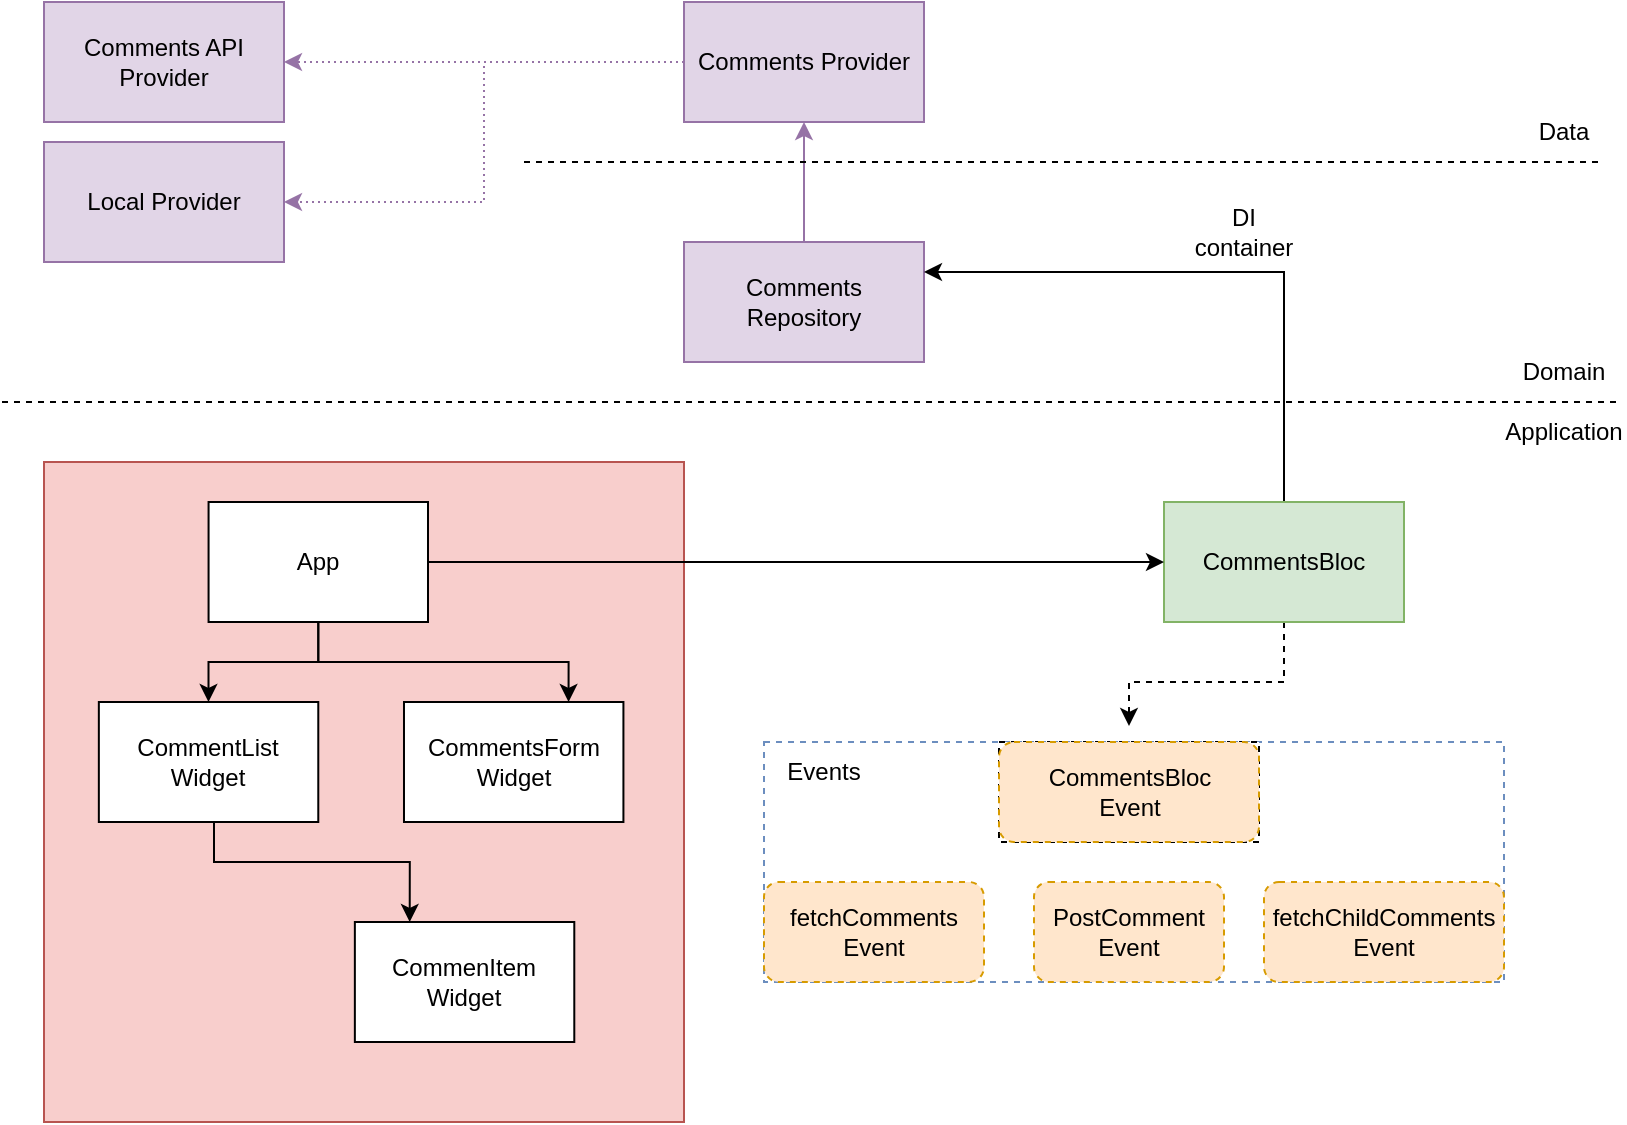 <mxfile version="22.1.7" type="device">
  <diagram name="arch" id="9HMnmeB9WhVcvfuiyfoF">
    <mxGraphModel dx="956" dy="527" grid="1" gridSize="10" guides="1" tooltips="1" connect="1" arrows="1" fold="1" page="1" pageScale="1" pageWidth="827" pageHeight="1169" math="0" shadow="0">
      <root>
        <mxCell id="0" />
        <mxCell id="1" parent="0" />
        <mxCell id="GXDX8FVF6B_m3XHVoOnM-18" value="" style="group;fillColor=#f8cecc;strokeColor=#b85450;" parent="1" vertex="1" connectable="0">
          <mxGeometry x="30" y="260" width="320" height="330" as="geometry" />
        </mxCell>
        <mxCell id="O7poqQPwFZiRwluWmVQs-13" style="edgeStyle=orthogonalEdgeStyle;rounded=0;orthogonalLoop=1;jettySize=auto;html=1;entryX=0.25;entryY=0;entryDx=0;entryDy=0;" edge="1" parent="GXDX8FVF6B_m3XHVoOnM-18" source="GXDX8FVF6B_m3XHVoOnM-9" target="GXDX8FVF6B_m3XHVoOnM-10">
          <mxGeometry relative="1" as="geometry">
            <Array as="points">
              <mxPoint x="85" y="200" />
              <mxPoint x="183" y="200" />
            </Array>
          </mxGeometry>
        </mxCell>
        <mxCell id="GXDX8FVF6B_m3XHVoOnM-9" value="CommentList&lt;br&gt;Widget" style="rounded=0;whiteSpace=wrap;html=1;" parent="GXDX8FVF6B_m3XHVoOnM-18" vertex="1">
          <mxGeometry x="27.426" y="120" width="109.714" height="60" as="geometry" />
        </mxCell>
        <mxCell id="GXDX8FVF6B_m3XHVoOnM-10" value="CommenItem&lt;br&gt;Widget" style="rounded=0;whiteSpace=wrap;html=1;" parent="GXDX8FVF6B_m3XHVoOnM-18" vertex="1">
          <mxGeometry x="155.429" y="230" width="109.714" height="60" as="geometry" />
        </mxCell>
        <mxCell id="O7poqQPwFZiRwluWmVQs-14" style="edgeStyle=orthogonalEdgeStyle;rounded=0;orthogonalLoop=1;jettySize=auto;html=1;entryX=0.75;entryY=0;entryDx=0;entryDy=0;" edge="1" parent="GXDX8FVF6B_m3XHVoOnM-18" source="GXDX8FVF6B_m3XHVoOnM-12" target="O7poqQPwFZiRwluWmVQs-10">
          <mxGeometry relative="1" as="geometry" />
        </mxCell>
        <mxCell id="GXDX8FVF6B_m3XHVoOnM-12" value="App" style="rounded=0;whiteSpace=wrap;html=1;" parent="GXDX8FVF6B_m3XHVoOnM-18" vertex="1">
          <mxGeometry x="82.286" y="20" width="109.714" height="60" as="geometry" />
        </mxCell>
        <mxCell id="GXDX8FVF6B_m3XHVoOnM-13" style="edgeStyle=orthogonalEdgeStyle;rounded=0;orthogonalLoop=1;jettySize=auto;html=1;" parent="GXDX8FVF6B_m3XHVoOnM-18" source="GXDX8FVF6B_m3XHVoOnM-12" target="GXDX8FVF6B_m3XHVoOnM-9" edge="1">
          <mxGeometry relative="1" as="geometry" />
        </mxCell>
        <mxCell id="O7poqQPwFZiRwluWmVQs-10" value="CommentsForm&lt;br&gt;Widget" style="rounded=0;whiteSpace=wrap;html=1;" vertex="1" parent="GXDX8FVF6B_m3XHVoOnM-18">
          <mxGeometry x="179.996" y="120" width="109.714" height="60" as="geometry" />
        </mxCell>
        <mxCell id="GXDX8FVF6B_m3XHVoOnM-4" style="edgeStyle=orthogonalEdgeStyle;rounded=0;orthogonalLoop=1;jettySize=auto;html=1;dashed=1;dashPattern=1 2;fillColor=#e1d5e7;strokeColor=#9673a6;" parent="1" source="GXDX8FVF6B_m3XHVoOnM-1" target="GXDX8FVF6B_m3XHVoOnM-2" edge="1">
          <mxGeometry relative="1" as="geometry" />
        </mxCell>
        <mxCell id="GXDX8FVF6B_m3XHVoOnM-5" style="edgeStyle=orthogonalEdgeStyle;rounded=0;orthogonalLoop=1;jettySize=auto;html=1;entryX=1;entryY=0.5;entryDx=0;entryDy=0;dashed=1;dashPattern=1 2;fillColor=#e1d5e7;strokeColor=#9673a6;" parent="1" source="GXDX8FVF6B_m3XHVoOnM-1" target="GXDX8FVF6B_m3XHVoOnM-3" edge="1">
          <mxGeometry relative="1" as="geometry" />
        </mxCell>
        <mxCell id="GXDX8FVF6B_m3XHVoOnM-1" value="Comments Provider" style="rounded=0;whiteSpace=wrap;html=1;fillColor=#e1d5e7;strokeColor=#9673a6;" parent="1" vertex="1">
          <mxGeometry x="350" y="30" width="120" height="60" as="geometry" />
        </mxCell>
        <mxCell id="GXDX8FVF6B_m3XHVoOnM-2" value="Comments API&lt;br&gt;Provider" style="rounded=0;whiteSpace=wrap;html=1;fillColor=#e1d5e7;strokeColor=#9673a6;" parent="1" vertex="1">
          <mxGeometry x="30" y="30" width="120" height="60" as="geometry" />
        </mxCell>
        <mxCell id="GXDX8FVF6B_m3XHVoOnM-3" value="Local Provider" style="rounded=0;whiteSpace=wrap;html=1;fillColor=#e1d5e7;strokeColor=#9673a6;" parent="1" vertex="1">
          <mxGeometry x="30" y="100" width="120" height="60" as="geometry" />
        </mxCell>
        <mxCell id="GXDX8FVF6B_m3XHVoOnM-8" style="edgeStyle=orthogonalEdgeStyle;rounded=0;orthogonalLoop=1;jettySize=auto;html=1;entryX=0.5;entryY=1;entryDx=0;entryDy=0;fillColor=#e1d5e7;strokeColor=#9673a6;" parent="1" source="GXDX8FVF6B_m3XHVoOnM-6" target="GXDX8FVF6B_m3XHVoOnM-1" edge="1">
          <mxGeometry relative="1" as="geometry" />
        </mxCell>
        <mxCell id="GXDX8FVF6B_m3XHVoOnM-6" value="Comments Repository" style="rounded=0;whiteSpace=wrap;html=1;fillColor=#e1d5e7;strokeColor=#9673a6;" parent="1" vertex="1">
          <mxGeometry x="350" y="150" width="120" height="60" as="geometry" />
        </mxCell>
        <mxCell id="GXDX8FVF6B_m3XHVoOnM-25" style="edgeStyle=orthogonalEdgeStyle;rounded=0;orthogonalLoop=1;jettySize=auto;html=1;entryX=1;entryY=0.25;entryDx=0;entryDy=0;" parent="1" source="GXDX8FVF6B_m3XHVoOnM-19" target="GXDX8FVF6B_m3XHVoOnM-6" edge="1">
          <mxGeometry relative="1" as="geometry">
            <Array as="points">
              <mxPoint x="650" y="165" />
            </Array>
          </mxGeometry>
        </mxCell>
        <mxCell id="O7poqQPwFZiRwluWmVQs-23" style="edgeStyle=orthogonalEdgeStyle;rounded=0;orthogonalLoop=1;jettySize=auto;html=1;entryX=0.5;entryY=0;entryDx=0;entryDy=0;dashed=1;" edge="1" parent="1" source="GXDX8FVF6B_m3XHVoOnM-19" target="GXDX8FVF6B_m3XHVoOnM-26">
          <mxGeometry relative="1" as="geometry" />
        </mxCell>
        <mxCell id="GXDX8FVF6B_m3XHVoOnM-19" value="CommentsBloc" style="rounded=0;whiteSpace=wrap;html=1;fillColor=#d5e8d4;strokeColor=#82b366;" parent="1" vertex="1">
          <mxGeometry x="590" y="280" width="120" height="60" as="geometry" />
        </mxCell>
        <mxCell id="O7poqQPwFZiRwluWmVQs-4" value="" style="group;strokeColor=#6c8ebf;dashed=1;perimeterSpacing=1;fillColor=none;" vertex="1" connectable="0" parent="1">
          <mxGeometry x="390" y="400" width="370" height="120" as="geometry" />
        </mxCell>
        <mxCell id="GXDX8FVF6B_m3XHVoOnM-29" value="" style="group;strokeColor=default;dashed=1;perimeterSpacing=8;fillColor=default;" parent="O7poqQPwFZiRwluWmVQs-4" vertex="1" connectable="0">
          <mxGeometry x="117.5" width="130" height="50" as="geometry" />
        </mxCell>
        <mxCell id="GXDX8FVF6B_m3XHVoOnM-30" style="edgeStyle=orthogonalEdgeStyle;rounded=0;orthogonalLoop=1;jettySize=auto;html=1;entryX=0;entryY=0.5;entryDx=0;entryDy=0;" parent="GXDX8FVF6B_m3XHVoOnM-29" edge="1">
          <mxGeometry relative="1" as="geometry" />
        </mxCell>
        <mxCell id="GXDX8FVF6B_m3XHVoOnM-26" value="CommentsBloc&lt;br&gt;Event" style="rounded=1;whiteSpace=wrap;html=1;fillColor=#ffe6cc;strokeColor=#d79b00;dashed=1;perimeterSpacing=8;" parent="GXDX8FVF6B_m3XHVoOnM-29" vertex="1">
          <mxGeometry width="130" height="50" as="geometry" />
        </mxCell>
        <mxCell id="GXDX8FVF6B_m3XHVoOnM-31" value="PostComment&lt;br&gt;Event" style="rounded=1;whiteSpace=wrap;html=1;fillColor=#ffe6cc;strokeColor=#d79b00;dashed=1;perimeterSpacing=8;" parent="O7poqQPwFZiRwluWmVQs-4" vertex="1">
          <mxGeometry x="135" y="70" width="95" height="50" as="geometry" />
        </mxCell>
        <mxCell id="GXDX8FVF6B_m3XHVoOnM-33" value="fetchComments&lt;br&gt;Event" style="rounded=1;whiteSpace=wrap;html=1;fillColor=#ffe6cc;strokeColor=#d79b00;dashed=1;perimeterSpacing=8;" parent="O7poqQPwFZiRwluWmVQs-4" vertex="1">
          <mxGeometry y="70" width="110" height="50" as="geometry" />
        </mxCell>
        <mxCell id="O7poqQPwFZiRwluWmVQs-3" value="fetchChildComments Event" style="rounded=1;whiteSpace=wrap;html=1;fillColor=#ffe6cc;strokeColor=#d79b00;dashed=1;perimeterSpacing=8;" vertex="1" parent="O7poqQPwFZiRwluWmVQs-4">
          <mxGeometry x="250" y="70" width="120" height="50" as="geometry" />
        </mxCell>
        <mxCell id="O7poqQPwFZiRwluWmVQs-8" value="Events" style="text;html=1;strokeColor=none;fillColor=none;align=center;verticalAlign=middle;whiteSpace=wrap;rounded=0;" vertex="1" parent="O7poqQPwFZiRwluWmVQs-4">
          <mxGeometry width="60" height="30" as="geometry" />
        </mxCell>
        <mxCell id="O7poqQPwFZiRwluWmVQs-1" style="edgeStyle=orthogonalEdgeStyle;rounded=0;orthogonalLoop=1;jettySize=auto;html=1;" edge="1" parent="1" source="GXDX8FVF6B_m3XHVoOnM-12" target="GXDX8FVF6B_m3XHVoOnM-19">
          <mxGeometry relative="1" as="geometry" />
        </mxCell>
        <mxCell id="O7poqQPwFZiRwluWmVQs-9" value="DI container" style="text;html=1;strokeColor=none;fillColor=none;align=center;verticalAlign=middle;whiteSpace=wrap;rounded=0;" vertex="1" parent="1">
          <mxGeometry x="600" y="130" width="60" height="30" as="geometry" />
        </mxCell>
        <mxCell id="O7poqQPwFZiRwluWmVQs-17" value="" style="endArrow=none;dashed=1;html=1;rounded=0;" edge="1" parent="1">
          <mxGeometry width="50" height="50" relative="1" as="geometry">
            <mxPoint x="9" y="230" as="sourcePoint" />
            <mxPoint x="819" y="230" as="targetPoint" />
          </mxGeometry>
        </mxCell>
        <mxCell id="O7poqQPwFZiRwluWmVQs-18" value="Application" style="text;html=1;strokeColor=none;fillColor=none;align=center;verticalAlign=middle;whiteSpace=wrap;rounded=0;" vertex="1" parent="1">
          <mxGeometry x="760" y="230" width="60" height="30" as="geometry" />
        </mxCell>
        <mxCell id="O7poqQPwFZiRwluWmVQs-19" value="" style="endArrow=none;dashed=1;html=1;rounded=0;" edge="1" parent="1">
          <mxGeometry width="50" height="50" relative="1" as="geometry">
            <mxPoint x="270" y="110" as="sourcePoint" />
            <mxPoint x="810" y="110" as="targetPoint" />
          </mxGeometry>
        </mxCell>
        <mxCell id="O7poqQPwFZiRwluWmVQs-20" value="Domain" style="text;html=1;strokeColor=none;fillColor=none;align=center;verticalAlign=middle;whiteSpace=wrap;rounded=0;" vertex="1" parent="1">
          <mxGeometry x="760" y="200" width="60" height="30" as="geometry" />
        </mxCell>
        <mxCell id="O7poqQPwFZiRwluWmVQs-21" value="Data" style="text;html=1;strokeColor=none;fillColor=none;align=center;verticalAlign=middle;whiteSpace=wrap;rounded=0;" vertex="1" parent="1">
          <mxGeometry x="760" y="80" width="60" height="30" as="geometry" />
        </mxCell>
      </root>
    </mxGraphModel>
  </diagram>
</mxfile>
